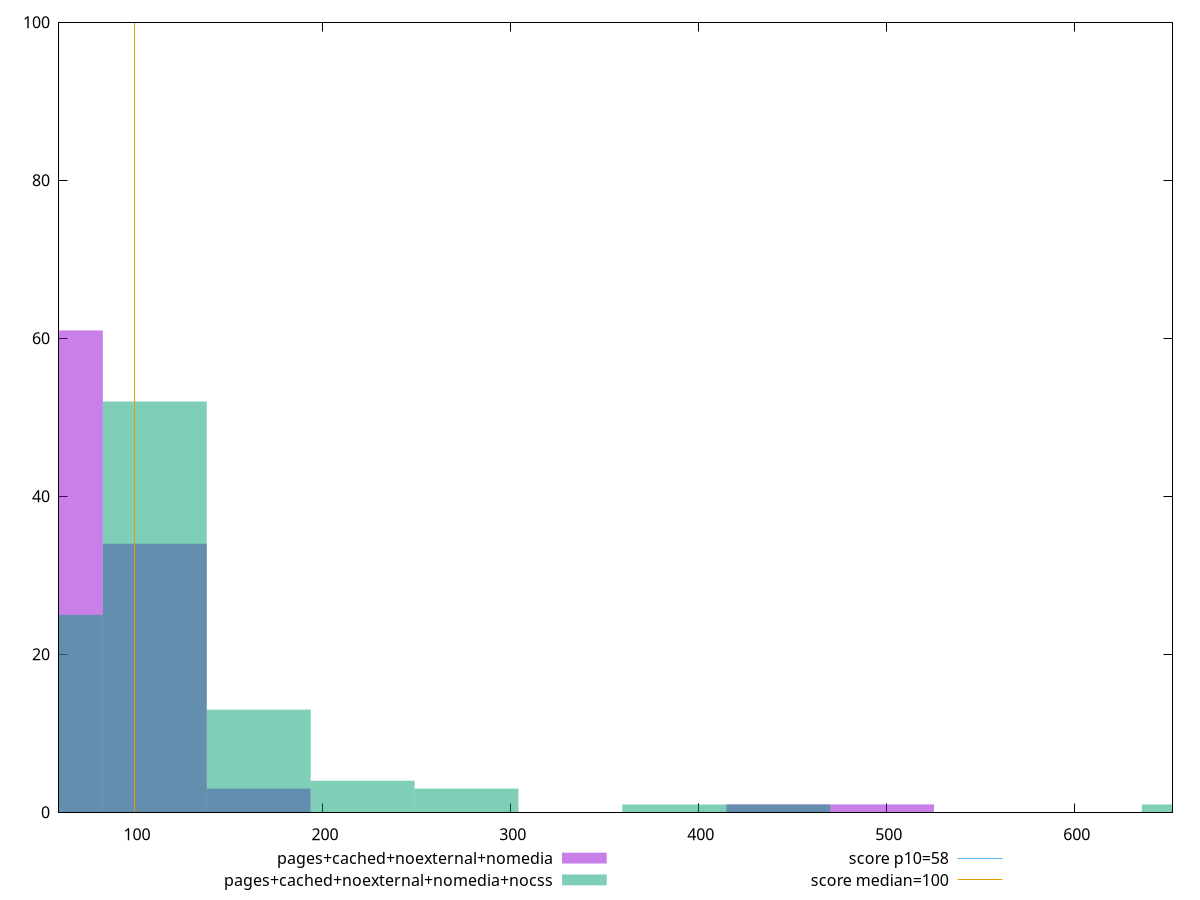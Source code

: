 reset

$pagesCachedNoexternalNomedia <<EOF
55.27747534895634 61
110.55495069791267 34
165.83242604686902 3
497.497278140607 1
442.2198027916507 1
EOF

$pagesCachedNoexternalNomediaNocss <<EOF
110.55495069791267 52
276.3873767447817 3
165.83242604686902 13
663.3297041874761 1
442.2198027916507 1
386.94232744269436 1
55.27747534895634 25
221.10990139582535 4
EOF

set key outside below
set boxwidth 55.27747534895634
set xrange [59.60000000000073:652]
set yrange [0:100]
set trange [0:100]
set style fill transparent solid 0.5 noborder

set parametric
set terminal svg size 640, 500 enhanced background rgb 'white'
set output "reprap/estimated-input-latency/comparison/histogram/3_vs_4.svg"

plot $pagesCachedNoexternalNomedia title "pages+cached+noexternal+nomedia" with boxes, \
     $pagesCachedNoexternalNomediaNocss title "pages+cached+noexternal+nomedia+nocss" with boxes, \
     58,t title "score p10=58", \
     100,t title "score median=100"

reset
